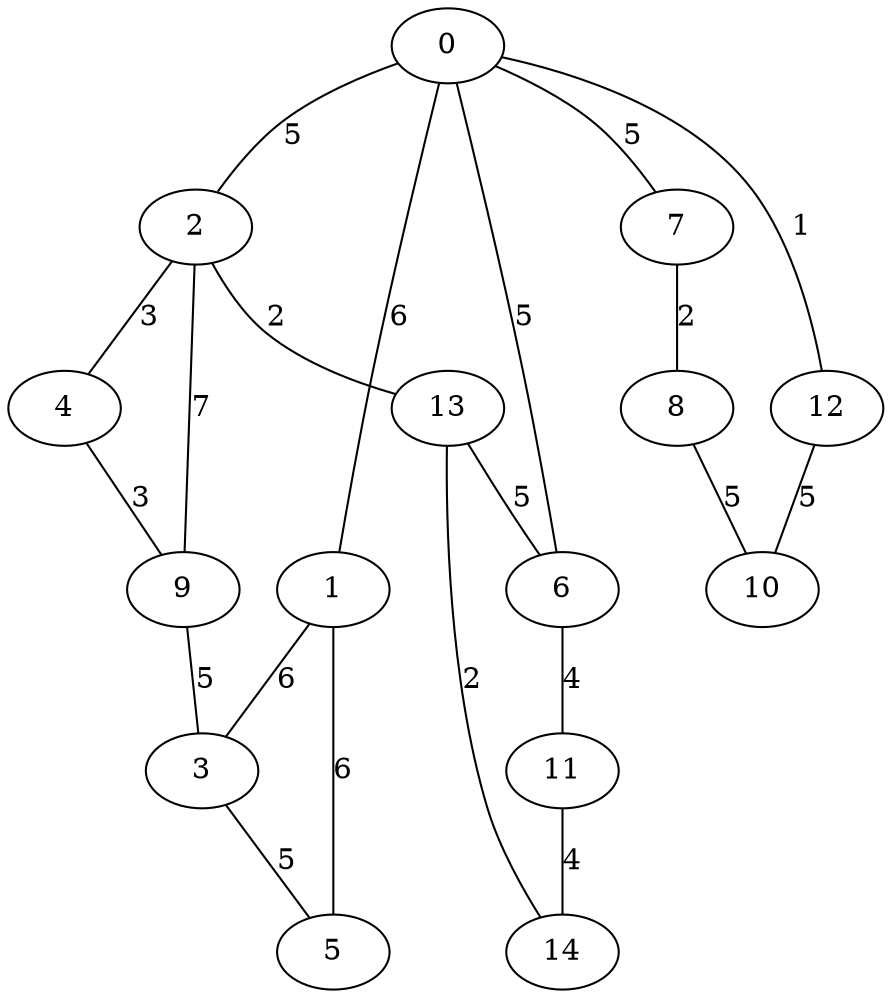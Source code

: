 graph g {
  0 [ habit = 2, size = 367, x = 6, y = 6 ]
  1 [ habit = 7, size = 452, x = 8, y = 4 ]
  2 [ habit = 7, size = 208, x = 5, y = 3 ]
  3 [ habit = 2, size = 190, x = 8, y = 2 ]
  4 [ habit = 9, size = 173, x = 5, y = 1 ]
  5 [ habit = 9, size = 212, x = 10, y = 3 ]
  6 [ habit = 3, size = 387, x = 3, y = 6 ]
  7 [ habit = 1, size = 119, x = 5, y = 8 ]
  8 [ habit = 8, size = 130, x = 6, y = 10 ]
  9 [ habit = 8, size = 372, x = 6, y = 1 ]
  10 [ habit = 6, size = 266, x = 8, y = 9 ]
  11 [ base = 2, habit = 5, size = 167, x = 1, y = 6 ]
  12 [ base = 1, habit = 3, size = 277, x = 7, y = 7 ]
  13 [ habit = 1, size = 189, x = 3, y = 4 ]
  14 [ habit = 10, size = 125, x = 1, y = 4 ]

  0 -- 1 [ label = 6, weight = 6 ]
  0 -- 2 [ label = 5, weight = 5 ]
  0 -- 12 [ label = 1, weight = 1 ]
  0 -- 6 [ label = 5, weight = 5 ]
  0 -- 7 [ label = 5, weight = 5 ]
  1 -- 3 [ label = 6, weight = 6 ]
  2 -- 4 [ label = 3, weight = 3 ]
  2 -- 13 [ label = 2, weight = 2 ]
  2 -- 9 [ label = 7, weight = 7 ]
  3 -- 5 [ label = 5, weight = 5 ]
  4 -- 9 [ label = 3, weight = 3 ]
  5 -- 1 [ label = 6, weight = 6 ]
  6 -- 11 [ label = 4, weight = 4 ]
  7 -- 8 [ label = 2, weight = 2 ]
  8 -- 10 [ label = 5, weight = 5 ]
  9 -- 3 [ label = 5, weight = 5 ]
  11 -- 14 [ label = 4, weight = 4 ]
  12 -- 10 [ label = 5, weight = 5 ]
  13 -- 6 [ label = 5, weight = 5 ]
  14 -- 13 [ label = 2, weight = 2 ]
}
